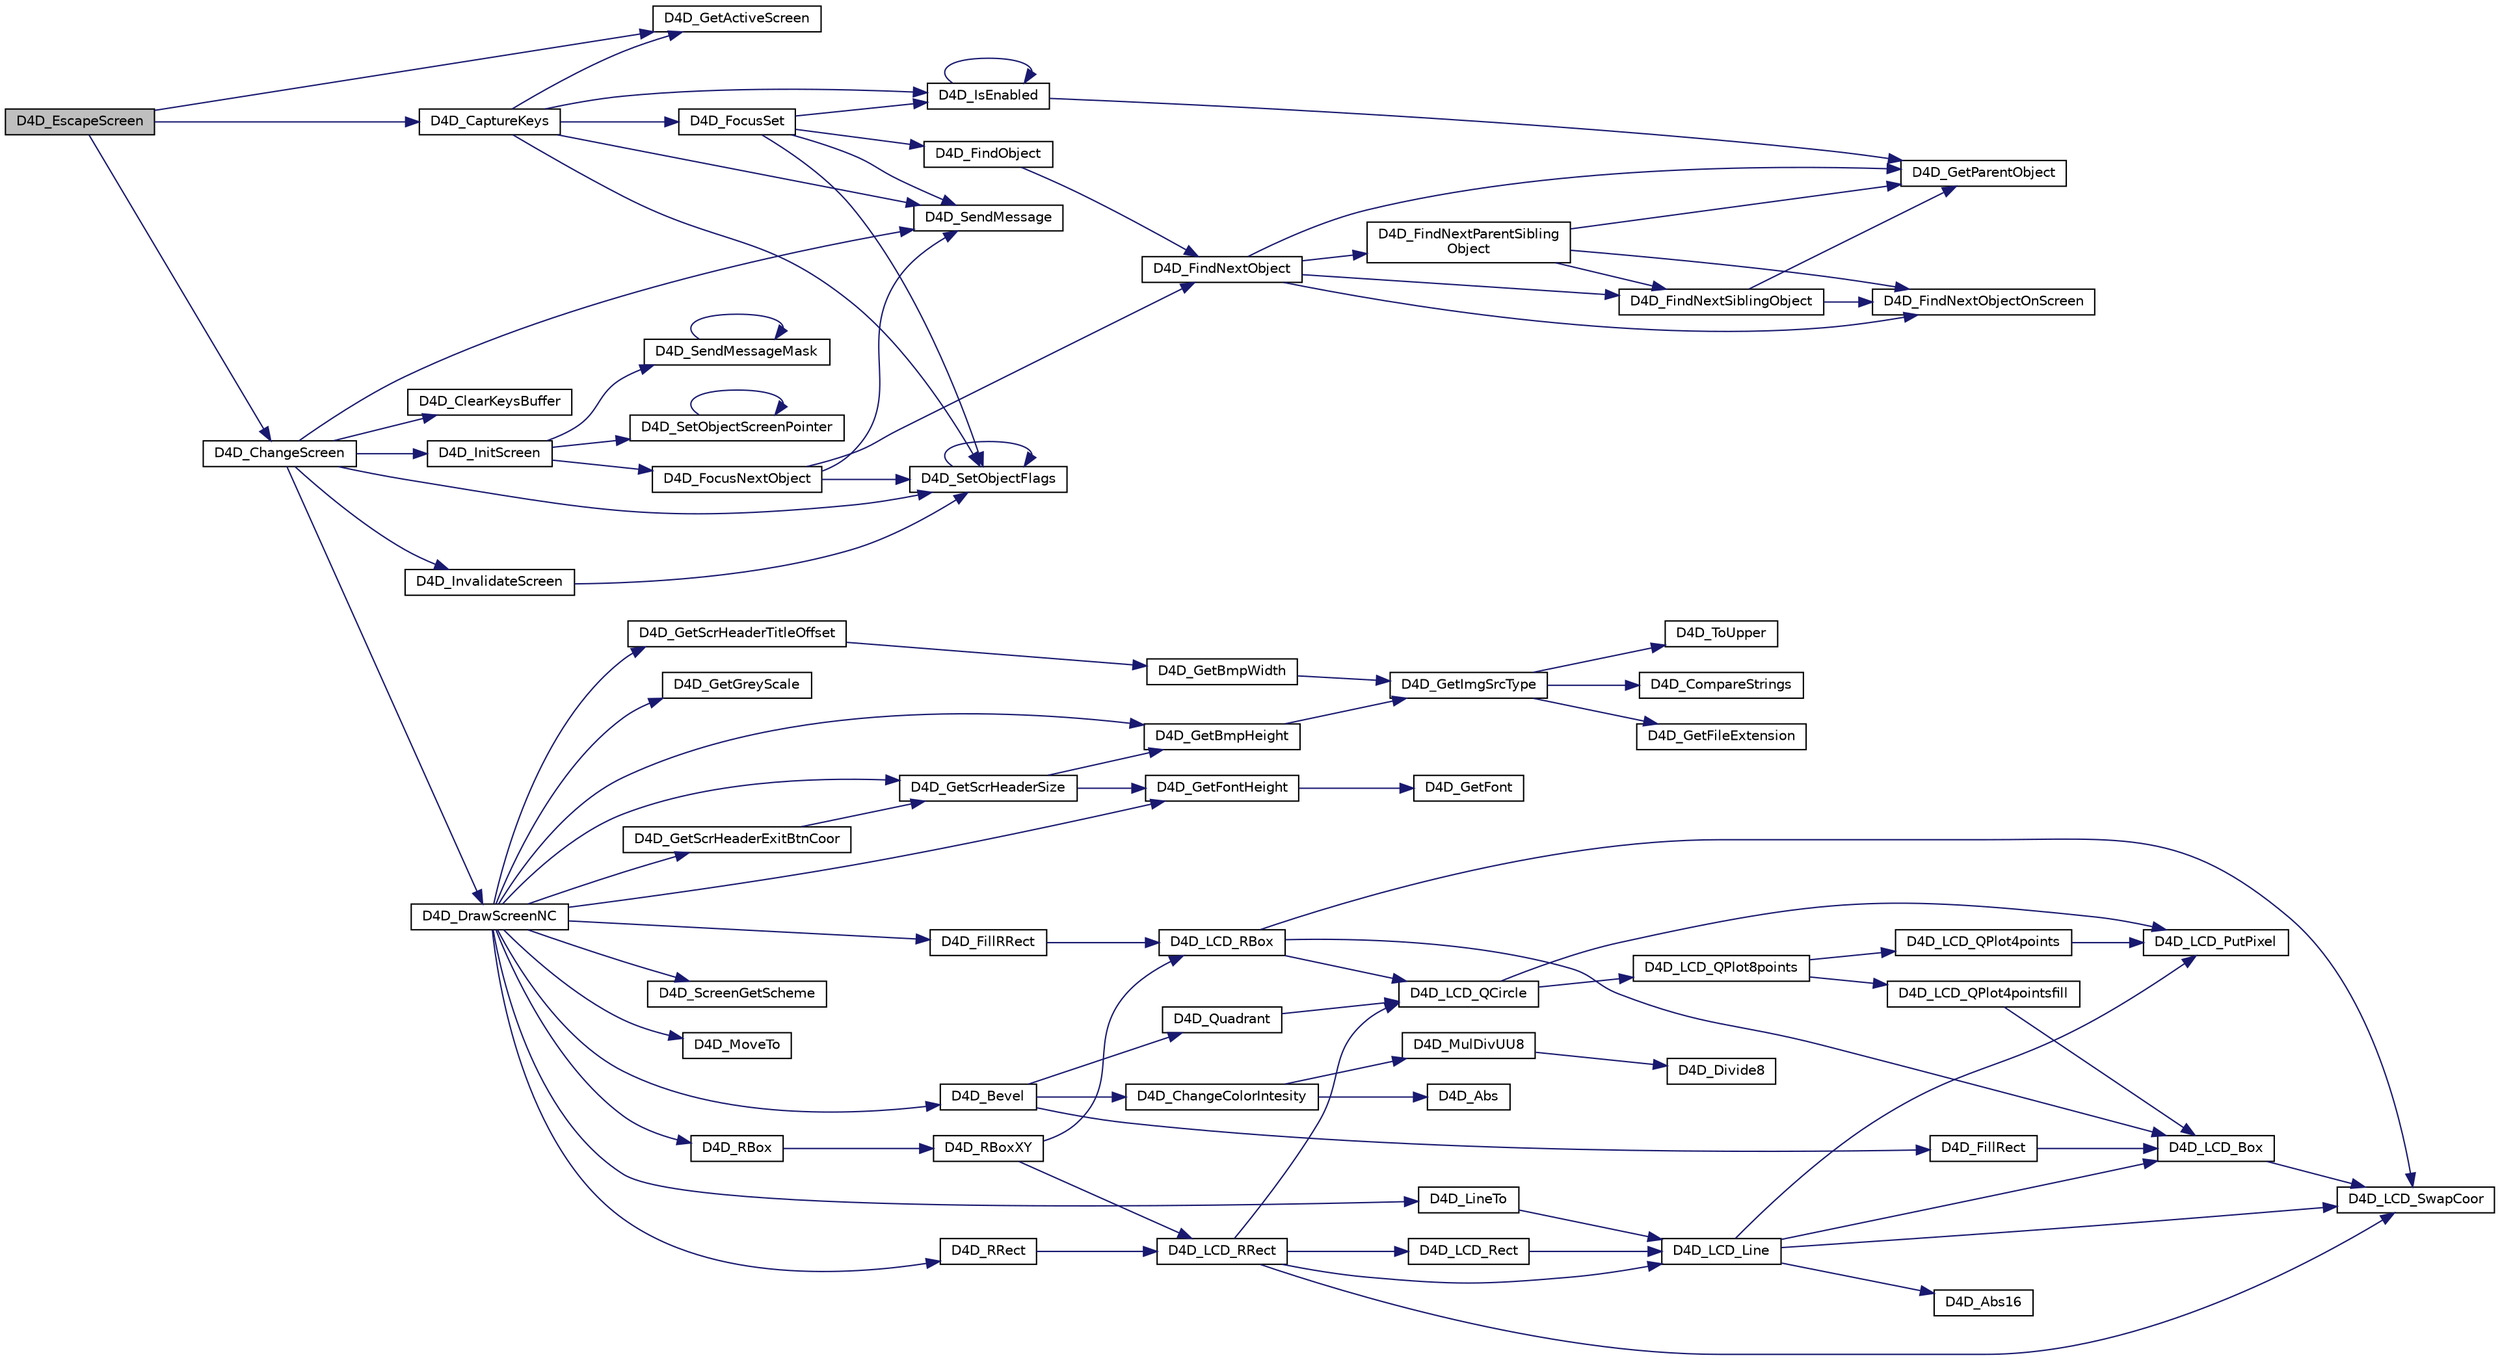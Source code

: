 digraph "D4D_EscapeScreen"
{
  edge [fontname="Helvetica",fontsize="10",labelfontname="Helvetica",labelfontsize="10"];
  node [fontname="Helvetica",fontsize="10",shape=record];
  rankdir="LR";
  Node1 [label="D4D_EscapeScreen",height=0.2,width=0.4,color="black", fillcolor="grey75", style="filled" fontcolor="black"];
  Node1 -> Node2 [color="midnightblue",fontsize="10",style="solid",fontname="Helvetica"];
  Node2 [label="D4D_CaptureKeys",height=0.2,width=0.4,color="black", fillcolor="white", style="filled",URL="$group__doxd4d__object__func.html#gaf785f10de38c2df9523cd3466035f93f",tooltip="Function switch on capturing the keys to objects. "];
  Node2 -> Node3 [color="midnightblue",fontsize="10",style="solid",fontname="Helvetica"];
  Node3 [label="D4D_GetActiveScreen",height=0.2,width=0.4,color="black", fillcolor="white", style="filled",URL="$group__doxd4d__screen__func.html#ga60bd18ea3f1e4d87c1eda36c0f4c01f9",tooltip="Returns pointer to current active screen. "];
  Node2 -> Node4 [color="midnightblue",fontsize="10",style="solid",fontname="Helvetica"];
  Node4 [label="D4D_SetObjectFlags",height=0.2,width=0.4,color="black", fillcolor="white", style="filled",URL="$d4d__object_8c.html#a9ea5194ba65b4124d374109fa782d237"];
  Node4 -> Node4 [color="midnightblue",fontsize="10",style="solid",fontname="Helvetica"];
  Node2 -> Node5 [color="midnightblue",fontsize="10",style="solid",fontname="Helvetica"];
  Node5 [label="D4D_SendMessage",height=0.2,width=0.4,color="black", fillcolor="white", style="filled",URL="$d4d__base_8c.html#ad307c9584a62c2cb94cab1ea72ad3c47"];
  Node2 -> Node6 [color="midnightblue",fontsize="10",style="solid",fontname="Helvetica"];
  Node6 [label="D4D_IsEnabled",height=0.2,width=0.4,color="black", fillcolor="white", style="filled",URL="$group__doxd4d__object__func.html#gada4f81524444a3cabef73d4fa2988b15",tooltip="Function find out if the object is enabled or not. "];
  Node6 -> Node7 [color="midnightblue",fontsize="10",style="solid",fontname="Helvetica"];
  Node7 [label="D4D_GetParentObject",height=0.2,width=0.4,color="black", fillcolor="white", style="filled",URL="$d4d__object_8c.html#aeb1e10fa1768c3ab69bae8f35fbdde9e"];
  Node6 -> Node6 [color="midnightblue",fontsize="10",style="solid",fontname="Helvetica"];
  Node2 -> Node8 [color="midnightblue",fontsize="10",style="solid",fontname="Helvetica"];
  Node8 [label="D4D_FocusSet",height=0.2,width=0.4,color="black", fillcolor="white", style="filled",URL="$group__doxd4d__screen__func.html#gac8938c4e965acfa7f40094d4508e039d",tooltip="The function set the obejct focus to new object. "];
  Node8 -> Node9 [color="midnightblue",fontsize="10",style="solid",fontname="Helvetica"];
  Node9 [label="D4D_FindObject",height=0.2,width=0.4,color="black", fillcolor="white", style="filled",URL="$d4d__screen_8c.html#a8779d8ec70a52bbf56484fa8cd8b1884"];
  Node9 -> Node10 [color="midnightblue",fontsize="10",style="solid",fontname="Helvetica"];
  Node10 [label="D4D_FindNextObject",height=0.2,width=0.4,color="black", fillcolor="white", style="filled",URL="$d4d__object_8c.html#a60c5cc0c04e845b028fd591039d72b4f"];
  Node10 -> Node11 [color="midnightblue",fontsize="10",style="solid",fontname="Helvetica"];
  Node11 [label="D4D_FindNextObjectOnScreen",height=0.2,width=0.4,color="black", fillcolor="white", style="filled",URL="$d4d__object_8c.html#a52bc37a5836b83fb088514a94ef63258"];
  Node10 -> Node12 [color="midnightblue",fontsize="10",style="solid",fontname="Helvetica"];
  Node12 [label="D4D_FindNextSiblingObject",height=0.2,width=0.4,color="black", fillcolor="white", style="filled",URL="$d4d__object_8c.html#ac6d2a59c98f9f37d65a3ca2f2ac53a1a"];
  Node12 -> Node7 [color="midnightblue",fontsize="10",style="solid",fontname="Helvetica"];
  Node12 -> Node11 [color="midnightblue",fontsize="10",style="solid",fontname="Helvetica"];
  Node10 -> Node13 [color="midnightblue",fontsize="10",style="solid",fontname="Helvetica"];
  Node13 [label="D4D_FindNextParentSibling\lObject",height=0.2,width=0.4,color="black", fillcolor="white", style="filled",URL="$d4d__object_8c.html#a94f877d36a6c5dde73c340fc90bfd42d"];
  Node13 -> Node7 [color="midnightblue",fontsize="10",style="solid",fontname="Helvetica"];
  Node13 -> Node11 [color="midnightblue",fontsize="10",style="solid",fontname="Helvetica"];
  Node13 -> Node12 [color="midnightblue",fontsize="10",style="solid",fontname="Helvetica"];
  Node10 -> Node7 [color="midnightblue",fontsize="10",style="solid",fontname="Helvetica"];
  Node8 -> Node6 [color="midnightblue",fontsize="10",style="solid",fontname="Helvetica"];
  Node8 -> Node4 [color="midnightblue",fontsize="10",style="solid",fontname="Helvetica"];
  Node8 -> Node5 [color="midnightblue",fontsize="10",style="solid",fontname="Helvetica"];
  Node1 -> Node3 [color="midnightblue",fontsize="10",style="solid",fontname="Helvetica"];
  Node1 -> Node14 [color="midnightblue",fontsize="10",style="solid",fontname="Helvetica"];
  Node14 [label="D4D_ChangeScreen",height=0.2,width=0.4,color="black", fillcolor="white", style="filled",URL="$d4d__screen_8c.html#acd4a0ec9fe607db2f8e67757620e4523"];
  Node14 -> Node4 [color="midnightblue",fontsize="10",style="solid",fontname="Helvetica"];
  Node14 -> Node5 [color="midnightblue",fontsize="10",style="solid",fontname="Helvetica"];
  Node14 -> Node15 [color="midnightblue",fontsize="10",style="solid",fontname="Helvetica"];
  Node15 [label="D4D_DrawScreenNC",height=0.2,width=0.4,color="black", fillcolor="white", style="filled",URL="$d4d__screen_8c.html#a18d7e510aeb90ed092e9a0914d501943"];
  Node15 -> Node16 [color="midnightblue",fontsize="10",style="solid",fontname="Helvetica"];
  Node16 [label="D4D_ScreenGetScheme",height=0.2,width=0.4,color="black", fillcolor="white", style="filled",URL="$d4d_8h.html#aff79f1fe75542112c6a26f29eae32180"];
  Node15 -> Node17 [color="midnightblue",fontsize="10",style="solid",fontname="Helvetica"];
  Node17 [label="D4D_FillRRect",height=0.2,width=0.4,color="black", fillcolor="white", style="filled",URL="$group__doxd4d__basic__draw__func.html#ga8e67d983050dc41e2984a44af9f989c5",tooltip="Function draw filled rectangle on the screen with round corners. "];
  Node17 -> Node18 [color="midnightblue",fontsize="10",style="solid",fontname="Helvetica"];
  Node18 [label="D4D_LCD_RBox",height=0.2,width=0.4,color="black", fillcolor="white", style="filled",URL="$d4d__low_8c.html#a69f1735f580a19e4a777736f017cf0c1"];
  Node18 -> Node19 [color="midnightblue",fontsize="10",style="solid",fontname="Helvetica"];
  Node19 [label="D4D_LCD_SwapCoor",height=0.2,width=0.4,color="black", fillcolor="white", style="filled",URL="$d4d__low_8c.html#a450664aef631dc065b1d290e8b75f863"];
  Node18 -> Node20 [color="midnightblue",fontsize="10",style="solid",fontname="Helvetica"];
  Node20 [label="D4D_LCD_Box",height=0.2,width=0.4,color="black", fillcolor="white", style="filled",URL="$d4d__low_8c.html#a65810021c5d69c06eeefa40f0c800b60"];
  Node20 -> Node19 [color="midnightblue",fontsize="10",style="solid",fontname="Helvetica"];
  Node18 -> Node21 [color="midnightblue",fontsize="10",style="solid",fontname="Helvetica"];
  Node21 [label="D4D_LCD_QCircle",height=0.2,width=0.4,color="black", fillcolor="white", style="filled",URL="$d4d__low_8c.html#a0b3fcdb3eb314f2fe830cc257627de8c"];
  Node21 -> Node22 [color="midnightblue",fontsize="10",style="solid",fontname="Helvetica"];
  Node22 [label="D4D_LCD_PutPixel",height=0.2,width=0.4,color="black", fillcolor="white", style="filled",URL="$d4d__low_8c.html#a7df9d0f828a7a12cbf56d640217a7d8a"];
  Node21 -> Node23 [color="midnightblue",fontsize="10",style="solid",fontname="Helvetica"];
  Node23 [label="D4D_LCD_QPlot8points",height=0.2,width=0.4,color="black", fillcolor="white", style="filled",URL="$d4d__low_8c.html#a8567ee4b31298bfe6f6e7959bcf5456f"];
  Node23 -> Node24 [color="midnightblue",fontsize="10",style="solid",fontname="Helvetica"];
  Node24 [label="D4D_LCD_QPlot4pointsfill",height=0.2,width=0.4,color="black", fillcolor="white", style="filled",URL="$d4d__low_8c.html#a97e36119e00202bde366aab6f0c61672"];
  Node24 -> Node20 [color="midnightblue",fontsize="10",style="solid",fontname="Helvetica"];
  Node23 -> Node25 [color="midnightblue",fontsize="10",style="solid",fontname="Helvetica"];
  Node25 [label="D4D_LCD_QPlot4points",height=0.2,width=0.4,color="black", fillcolor="white", style="filled",URL="$d4d__low_8c.html#afde60e05692fa0721250ce6925313e17"];
  Node25 -> Node22 [color="midnightblue",fontsize="10",style="solid",fontname="Helvetica"];
  Node15 -> Node26 [color="midnightblue",fontsize="10",style="solid",fontname="Helvetica"];
  Node26 [label="D4D_Bevel",height=0.2,width=0.4,color="black", fillcolor="white", style="filled",URL="$group__doxd4d__basic__draw__func.html#gab2a67b0452682941ea6930ad5df6a824",tooltip="Function draw standard object bevel specified by parameters. "];
  Node26 -> Node27 [color="midnightblue",fontsize="10",style="solid",fontname="Helvetica"];
  Node27 [label="D4D_ChangeColorIntesity",height=0.2,width=0.4,color="black", fillcolor="white", style="filled",URL="$group__doxd4d__scheme__func.html#ga77e2ec7e804c88e475f5621053773268",tooltip="Compute change of color intesity. "];
  Node27 -> Node28 [color="midnightblue",fontsize="10",style="solid",fontname="Helvetica"];
  Node28 [label="D4D_Abs",height=0.2,width=0.4,color="black", fillcolor="white", style="filled",URL="$group__doxd4d__math__func.html#gace9b50d1b3fc631ced8489183a714804",tooltip="Calculation of absolute value - 8 bit. "];
  Node27 -> Node29 [color="midnightblue",fontsize="10",style="solid",fontname="Helvetica"];
  Node29 [label="D4D_MulDivUU8",height=0.2,width=0.4,color="black", fillcolor="white", style="filled",URL="$group__doxd4d__math__func.html#ga1710a1b4ba7ec0d739c0fab1ab5b4ed9",tooltip="Simple proportion unsigned calculation - 8 bit. "];
  Node29 -> Node30 [color="midnightblue",fontsize="10",style="solid",fontname="Helvetica"];
  Node30 [label="D4D_Divide8",height=0.2,width=0.4,color="black", fillcolor="white", style="filled",URL="$d4d__math_8c.html#a84562213c3bb119f9ed4afd0ce75cc52",tooltip="Fast 16/8=8 divide operation with rounding and saturation. "];
  Node26 -> Node31 [color="midnightblue",fontsize="10",style="solid",fontname="Helvetica"];
  Node31 [label="D4D_Quadrant",height=0.2,width=0.4,color="black", fillcolor="white", style="filled",URL="$group__doxd4d__basic__draw__func.html#ga4ea4484aca8a7a3bdeaa24aa26bfd02a",tooltip="Function draw quadrant of circle on the screen. "];
  Node31 -> Node21 [color="midnightblue",fontsize="10",style="solid",fontname="Helvetica"];
  Node26 -> Node32 [color="midnightblue",fontsize="10",style="solid",fontname="Helvetica"];
  Node32 [label="D4D_FillRect",height=0.2,width=0.4,color="black", fillcolor="white", style="filled",URL="$group__doxd4d__basic__draw__func.html#gaab878b72dcc003891ceaf705088c611c",tooltip="Function draw filled rectangle on the screen. "];
  Node32 -> Node20 [color="midnightblue",fontsize="10",style="solid",fontname="Helvetica"];
  Node15 -> Node33 [color="midnightblue",fontsize="10",style="solid",fontname="Helvetica"];
  Node33 [label="D4D_RRect",height=0.2,width=0.4,color="black", fillcolor="white", style="filled",URL="$group__doxd4d__basic__draw__func.html#ga0396be35ce2a28935e3aed036cf52a80",tooltip="Function draw rectangle on the screen with round corners. "];
  Node33 -> Node34 [color="midnightblue",fontsize="10",style="solid",fontname="Helvetica"];
  Node34 [label="D4D_LCD_RRect",height=0.2,width=0.4,color="black", fillcolor="white", style="filled",URL="$d4d__low_8c.html#a8f9c6276de8111853b9b73e87e2b004a"];
  Node34 -> Node19 [color="midnightblue",fontsize="10",style="solid",fontname="Helvetica"];
  Node34 -> Node35 [color="midnightblue",fontsize="10",style="solid",fontname="Helvetica"];
  Node35 [label="D4D_LCD_Line",height=0.2,width=0.4,color="black", fillcolor="white", style="filled",URL="$d4d__low_8c.html#a3aca803259156c65646263edab27275a"];
  Node35 -> Node19 [color="midnightblue",fontsize="10",style="solid",fontname="Helvetica"];
  Node35 -> Node20 [color="midnightblue",fontsize="10",style="solid",fontname="Helvetica"];
  Node35 -> Node36 [color="midnightblue",fontsize="10",style="solid",fontname="Helvetica"];
  Node36 [label="D4D_Abs16",height=0.2,width=0.4,color="black", fillcolor="white", style="filled",URL="$group__doxd4d__math__func.html#ga5913b7126e093be7728640d43ce4803b",tooltip="Calculation of absolute value - 16 bit. "];
  Node35 -> Node22 [color="midnightblue",fontsize="10",style="solid",fontname="Helvetica"];
  Node34 -> Node21 [color="midnightblue",fontsize="10",style="solid",fontname="Helvetica"];
  Node34 -> Node37 [color="midnightblue",fontsize="10",style="solid",fontname="Helvetica"];
  Node37 [label="D4D_LCD_Rect",height=0.2,width=0.4,color="black", fillcolor="white", style="filled",URL="$d4d__low_8c.html#a61637753b03d0ada6e7f8ca501f0e70b"];
  Node37 -> Node35 [color="midnightblue",fontsize="10",style="solid",fontname="Helvetica"];
  Node15 -> Node38 [color="midnightblue",fontsize="10",style="solid",fontname="Helvetica"];
  Node38 [label="D4D_GetGreyScale",height=0.2,width=0.4,color="black", fillcolor="white", style="filled",URL="$group__doxd4d__scheme__func.html#ga4ee216fb62548357ee1b19f460d29087",tooltip="Compute the grayscale color. "];
  Node15 -> Node39 [color="midnightblue",fontsize="10",style="solid",fontname="Helvetica"];
  Node39 [label="D4D_GetScrHeaderSize",height=0.2,width=0.4,color="black", fillcolor="white", style="filled",URL="$d4d__private_8h.html#a3c878628fb15057f286e4dcb835e1bb4"];
  Node39 -> Node40 [color="midnightblue",fontsize="10",style="solid",fontname="Helvetica"];
  Node40 [label="D4D_GetFontHeight",height=0.2,width=0.4,color="black", fillcolor="white", style="filled",URL="$d4d__font_8c.html#aae629b70981b64e916bda3d9229f7e83"];
  Node40 -> Node41 [color="midnightblue",fontsize="10",style="solid",fontname="Helvetica"];
  Node41 [label="D4D_GetFont",height=0.2,width=0.4,color="black", fillcolor="white", style="filled",URL="$d4d__font_8c.html#acf704a759fded3786de7a83a0e783f2a"];
  Node39 -> Node42 [color="midnightblue",fontsize="10",style="solid",fontname="Helvetica"];
  Node42 [label="D4D_GetBmpHeight",height=0.2,width=0.4,color="black", fillcolor="white", style="filled",URL="$group__doxd4d__bmp__func.html#gaf9d004f6dfa39b1779436b038393e363",tooltip="Function gets information about bitmap height. "];
  Node42 -> Node43 [color="midnightblue",fontsize="10",style="solid",fontname="Helvetica"];
  Node43 [label="D4D_GetImgSrcType",height=0.2,width=0.4,color="black", fillcolor="white", style="filled",URL="$group__doxd4d__bmp__func.html#gabe9ce992fdfbc6558241ceab709a2d9a",tooltip="Function returns the type of image source. "];
  Node43 -> Node44 [color="midnightblue",fontsize="10",style="solid",fontname="Helvetica"];
  Node44 [label="D4D_GetFileExtension",height=0.2,width=0.4,color="black", fillcolor="white", style="filled",URL="$d4d__extsrc_8h.html#a52cdd23a333071ed9cb9ce52d84451e3"];
  Node43 -> Node45 [color="midnightblue",fontsize="10",style="solid",fontname="Helvetica"];
  Node45 [label="D4D_ToUpper",height=0.2,width=0.4,color="black", fillcolor="white", style="filled",URL="$d4d__extsrc_8c.html#ac667a2f5348399a4b6d7ad1b1401e879",tooltip="The function convert all small alpha characters to upper in string(terminated by zero) ..."];
  Node43 -> Node46 [color="midnightblue",fontsize="10",style="solid",fontname="Helvetica"];
  Node46 [label="D4D_CompareStrings",height=0.2,width=0.4,color="black", fillcolor="white", style="filled",URL="$d4d__extsrc_8c.html#af627f992df1931d95ae84b44258dc65e",tooltip="The function copare two strings (terminated by zero) "];
  Node15 -> Node42 [color="midnightblue",fontsize="10",style="solid",fontname="Helvetica"];
  Node15 -> Node47 [color="midnightblue",fontsize="10",style="solid",fontname="Helvetica"];
  Node47 [label="D4D_GetScrHeaderTitleOffset",height=0.2,width=0.4,color="black", fillcolor="white", style="filled",URL="$d4d__screen_8c.html#af3d832c75f178551d95a60129a0ca88b"];
  Node47 -> Node48 [color="midnightblue",fontsize="10",style="solid",fontname="Helvetica"];
  Node48 [label="D4D_GetBmpWidth",height=0.2,width=0.4,color="black", fillcolor="white", style="filled",URL="$group__doxd4d__bmp__func.html#ga3e98116556c574e5501db71e9de8208c",tooltip="Function gets information about bitmap width. "];
  Node48 -> Node43 [color="midnightblue",fontsize="10",style="solid",fontname="Helvetica"];
  Node15 -> Node40 [color="midnightblue",fontsize="10",style="solid",fontname="Helvetica"];
  Node15 -> Node49 [color="midnightblue",fontsize="10",style="solid",fontname="Helvetica"];
  Node49 [label="D4D_GetScrHeaderExitBtnCoor",height=0.2,width=0.4,color="black", fillcolor="white", style="filled",URL="$d4d__screen_8c.html#a68e926dba9aeef87fddcf28175f1e0a9"];
  Node49 -> Node39 [color="midnightblue",fontsize="10",style="solid",fontname="Helvetica"];
  Node15 -> Node50 [color="midnightblue",fontsize="10",style="solid",fontname="Helvetica"];
  Node50 [label="D4D_RBox",height=0.2,width=0.4,color="black", fillcolor="white", style="filled",URL="$group__doxd4d__basic__draw__func.html#ga950feb5845ca062bf98e5aef1aa13b56",tooltip="Function draw filled rectangle with outline on the screen with round corners. "];
  Node50 -> Node51 [color="midnightblue",fontsize="10",style="solid",fontname="Helvetica"];
  Node51 [label="D4D_RBoxXY",height=0.2,width=0.4,color="black", fillcolor="white", style="filled",URL="$group__doxd4d__basic__draw__func.html#gac00e96f797a9640ec342c688b2117f57",tooltip="Function draw filled rectangle with outline on the screen with round corners. "];
  Node51 -> Node18 [color="midnightblue",fontsize="10",style="solid",fontname="Helvetica"];
  Node51 -> Node34 [color="midnightblue",fontsize="10",style="solid",fontname="Helvetica"];
  Node15 -> Node52 [color="midnightblue",fontsize="10",style="solid",fontname="Helvetica"];
  Node52 [label="D4D_MoveTo",height=0.2,width=0.4,color="black", fillcolor="white", style="filled",URL="$group__doxd4d__basic__draw__func.html#gaeaf75234e6158d0c84eb03c5eaef6eef",tooltip="Function move logic cursor to new position. "];
  Node15 -> Node53 [color="midnightblue",fontsize="10",style="solid",fontname="Helvetica"];
  Node53 [label="D4D_LineTo",height=0.2,width=0.4,color="black", fillcolor="white", style="filled",URL="$group__doxd4d__basic__draw__func.html#gaccc98a88c426ccb03b4a7c508872fd68",tooltip="Function draw line on the screen. "];
  Node53 -> Node35 [color="midnightblue",fontsize="10",style="solid",fontname="Helvetica"];
  Node14 -> Node54 [color="midnightblue",fontsize="10",style="solid",fontname="Helvetica"];
  Node54 [label="D4D_InvalidateScreen",height=0.2,width=0.4,color="black", fillcolor="white", style="filled",URL="$group__doxd4d__screen__func.html#ga5633d19ba95be7b25045ed76d08bd2a7",tooltip="The function mark the screen and its abject as &quot;redraw pending&quot;. "];
  Node54 -> Node4 [color="midnightblue",fontsize="10",style="solid",fontname="Helvetica"];
  Node14 -> Node55 [color="midnightblue",fontsize="10",style="solid",fontname="Helvetica"];
  Node55 [label="D4D_InitScreen",height=0.2,width=0.4,color="black", fillcolor="white", style="filled",URL="$group__doxd4d__screen__func.html#ga4023155a9b150a2be8807bec80d2e515",tooltip="The function inits the screen and its objects for first time case. "];
  Node55 -> Node56 [color="midnightblue",fontsize="10",style="solid",fontname="Helvetica"];
  Node56 [label="D4D_SetObjectScreenPointer",height=0.2,width=0.4,color="black", fillcolor="white", style="filled",URL="$d4d__object_8c.html#ae69ba41c5b7c264ce9990bf1ad7019dd"];
  Node56 -> Node56 [color="midnightblue",fontsize="10",style="solid",fontname="Helvetica"];
  Node55 -> Node57 [color="midnightblue",fontsize="10",style="solid",fontname="Helvetica"];
  Node57 [label="D4D_SendMessageMask",height=0.2,width=0.4,color="black", fillcolor="white", style="filled",URL="$d4d__base_8c.html#ab590cc57b04b9e3733acbf137f929bba"];
  Node57 -> Node57 [color="midnightblue",fontsize="10",style="solid",fontname="Helvetica"];
  Node55 -> Node58 [color="midnightblue",fontsize="10",style="solid",fontname="Helvetica"];
  Node58 [label="D4D_FocusNextObject",height=0.2,width=0.4,color="black", fillcolor="white", style="filled",URL="$group__doxd4d__screen__func.html#gab37ec362fa71d6352ceac0a1558529fa",tooltip="The function change focus to the next object in the given screen. "];
  Node58 -> Node10 [color="midnightblue",fontsize="10",style="solid",fontname="Helvetica"];
  Node58 -> Node4 [color="midnightblue",fontsize="10",style="solid",fontname="Helvetica"];
  Node58 -> Node5 [color="midnightblue",fontsize="10",style="solid",fontname="Helvetica"];
  Node14 -> Node59 [color="midnightblue",fontsize="10",style="solid",fontname="Helvetica"];
  Node59 [label="D4D_ClearKeysBuffer",height=0.2,width=0.4,color="black", fillcolor="white", style="filled",URL="$group__doxd4d__base__func.html#ga019d5524f4ec9275c7f08d7296e0d546",tooltip="Clear all rest information about pushed Keys in buffer. "];
}
